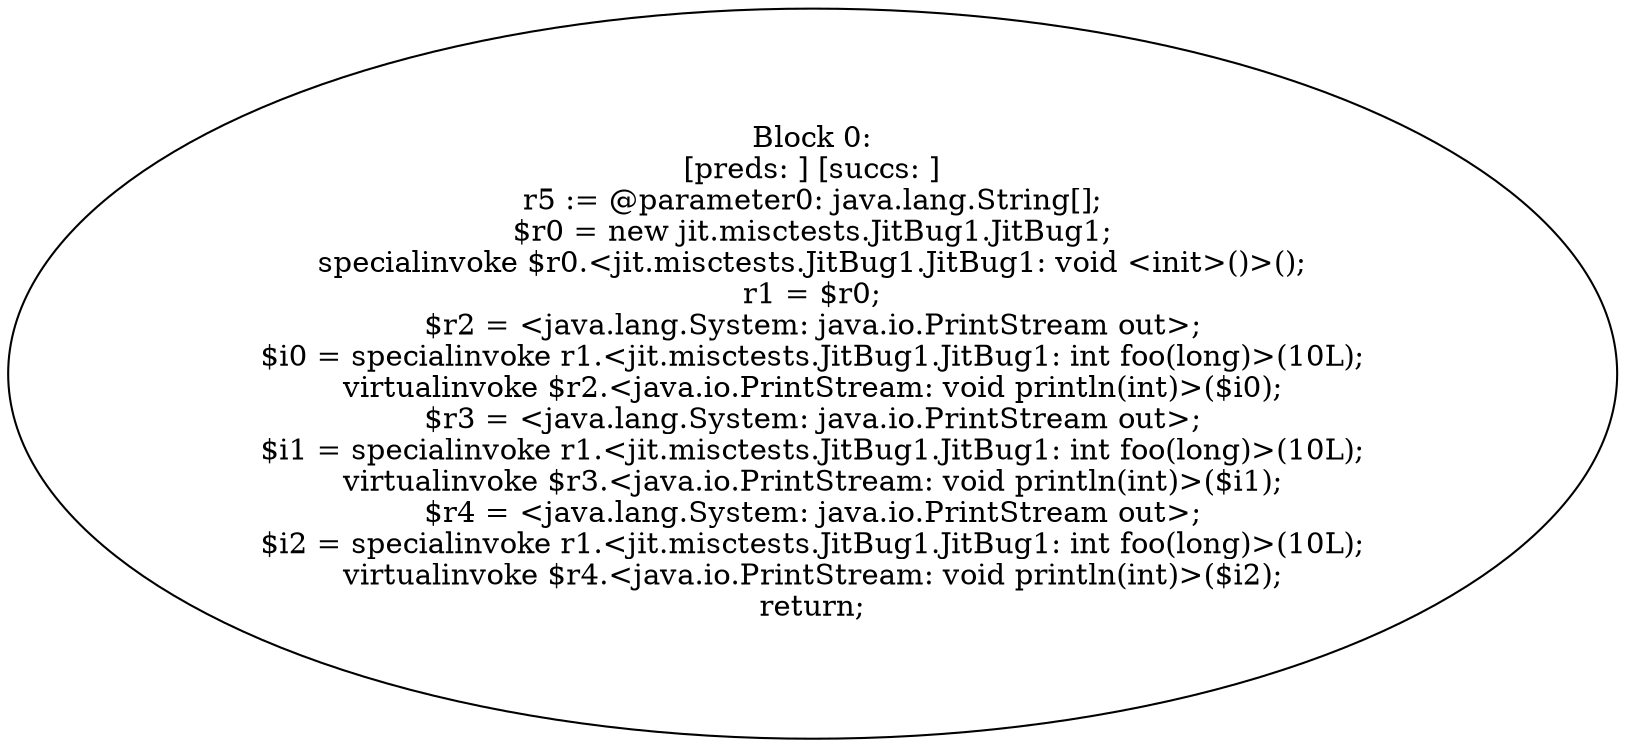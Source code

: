 digraph "unitGraph" {
    "Block 0:
[preds: ] [succs: ]
r5 := @parameter0: java.lang.String[];
$r0 = new jit.misctests.JitBug1.JitBug1;
specialinvoke $r0.<jit.misctests.JitBug1.JitBug1: void <init>()>();
r1 = $r0;
$r2 = <java.lang.System: java.io.PrintStream out>;
$i0 = specialinvoke r1.<jit.misctests.JitBug1.JitBug1: int foo(long)>(10L);
virtualinvoke $r2.<java.io.PrintStream: void println(int)>($i0);
$r3 = <java.lang.System: java.io.PrintStream out>;
$i1 = specialinvoke r1.<jit.misctests.JitBug1.JitBug1: int foo(long)>(10L);
virtualinvoke $r3.<java.io.PrintStream: void println(int)>($i1);
$r4 = <java.lang.System: java.io.PrintStream out>;
$i2 = specialinvoke r1.<jit.misctests.JitBug1.JitBug1: int foo(long)>(10L);
virtualinvoke $r4.<java.io.PrintStream: void println(int)>($i2);
return;
"
}
